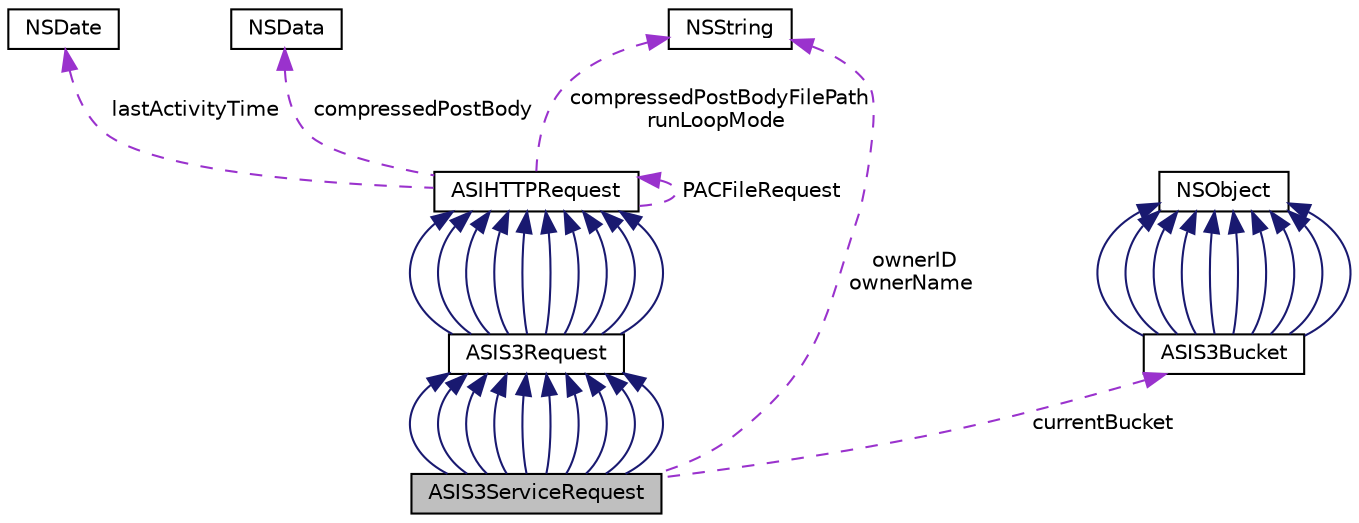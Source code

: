 digraph G
{
  edge [fontname="Helvetica",fontsize="10",labelfontname="Helvetica",labelfontsize="10"];
  node [fontname="Helvetica",fontsize="10",shape=record];
  Node1 [label="ASIS3ServiceRequest",height=0.2,width=0.4,color="black", fillcolor="grey75", style="filled" fontcolor="black"];
  Node2 -> Node1 [dir="back",color="midnightblue",fontsize="10",style="solid"];
  Node2 [label="ASIS3Request",height=0.2,width=0.4,color="black", fillcolor="white", style="filled",URL="$interface_a_s_i_s3_request.html"];
  Node3 -> Node2 [dir="back",color="midnightblue",fontsize="10",style="solid"];
  Node3 [label="ASIHTTPRequest",height=0.2,width=0.4,color="black", fillcolor="white", style="filled",URL="$interface_a_s_i_h_t_t_p_request.html"];
  Node4 -> Node3 [dir="back",color="darkorchid3",fontsize="10",style="dashed",label=" lastActivityTime" ];
  Node4 [label="NSDate",height=0.2,width=0.4,color="black", fillcolor="white", style="filled",URL="$class_n_s_date.html"];
  Node5 -> Node3 [dir="back",color="darkorchid3",fontsize="10",style="dashed",label=" compressedPostBodyFilePath\nrunLoopMode" ];
  Node5 [label="NSString",height=0.2,width=0.4,color="black", fillcolor="white", style="filled",URL="$class_n_s_string.html"];
  Node3 -> Node3 [dir="back",color="darkorchid3",fontsize="10",style="dashed",label=" PACFileRequest" ];
  Node6 -> Node3 [dir="back",color="darkorchid3",fontsize="10",style="dashed",label=" compressedPostBody" ];
  Node6 [label="NSData",height=0.2,width=0.4,color="black", fillcolor="white", style="filled",URL="$class_n_s_data.html"];
  Node3 -> Node2 [dir="back",color="midnightblue",fontsize="10",style="solid"];
  Node3 -> Node2 [dir="back",color="midnightblue",fontsize="10",style="solid"];
  Node3 -> Node2 [dir="back",color="midnightblue",fontsize="10",style="solid"];
  Node3 -> Node2 [dir="back",color="midnightblue",fontsize="10",style="solid"];
  Node3 -> Node2 [dir="back",color="midnightblue",fontsize="10",style="solid"];
  Node3 -> Node2 [dir="back",color="midnightblue",fontsize="10",style="solid"];
  Node3 -> Node2 [dir="back",color="midnightblue",fontsize="10",style="solid"];
  Node3 -> Node2 [dir="back",color="midnightblue",fontsize="10",style="solid"];
  Node3 -> Node2 [dir="back",color="midnightblue",fontsize="10",style="solid"];
  Node2 -> Node1 [dir="back",color="midnightblue",fontsize="10",style="solid"];
  Node2 -> Node1 [dir="back",color="midnightblue",fontsize="10",style="solid"];
  Node2 -> Node1 [dir="back",color="midnightblue",fontsize="10",style="solid"];
  Node2 -> Node1 [dir="back",color="midnightblue",fontsize="10",style="solid"];
  Node2 -> Node1 [dir="back",color="midnightblue",fontsize="10",style="solid"];
  Node2 -> Node1 [dir="back",color="midnightblue",fontsize="10",style="solid"];
  Node2 -> Node1 [dir="back",color="midnightblue",fontsize="10",style="solid"];
  Node2 -> Node1 [dir="back",color="midnightblue",fontsize="10",style="solid"];
  Node2 -> Node1 [dir="back",color="midnightblue",fontsize="10",style="solid"];
  Node7 -> Node1 [dir="back",color="darkorchid3",fontsize="10",style="dashed",label=" currentBucket" ];
  Node7 [label="ASIS3Bucket",height=0.2,width=0.4,color="black", fillcolor="white", style="filled",URL="$interface_a_s_i_s3_bucket.html"];
  Node8 -> Node7 [dir="back",color="midnightblue",fontsize="10",style="solid"];
  Node8 [label="NSObject",height=0.2,width=0.4,color="black", fillcolor="white", style="filled",URL="$class_n_s_object.html"];
  Node8 -> Node7 [dir="back",color="midnightblue",fontsize="10",style="solid"];
  Node8 -> Node7 [dir="back",color="midnightblue",fontsize="10",style="solid"];
  Node8 -> Node7 [dir="back",color="midnightblue",fontsize="10",style="solid"];
  Node8 -> Node7 [dir="back",color="midnightblue",fontsize="10",style="solid"];
  Node8 -> Node7 [dir="back",color="midnightblue",fontsize="10",style="solid"];
  Node8 -> Node7 [dir="back",color="midnightblue",fontsize="10",style="solid"];
  Node8 -> Node7 [dir="back",color="midnightblue",fontsize="10",style="solid"];
  Node8 -> Node7 [dir="back",color="midnightblue",fontsize="10",style="solid"];
  Node8 -> Node7 [dir="back",color="midnightblue",fontsize="10",style="solid"];
  Node5 -> Node1 [dir="back",color="darkorchid3",fontsize="10",style="dashed",label=" ownerID\nownerName" ];
}
